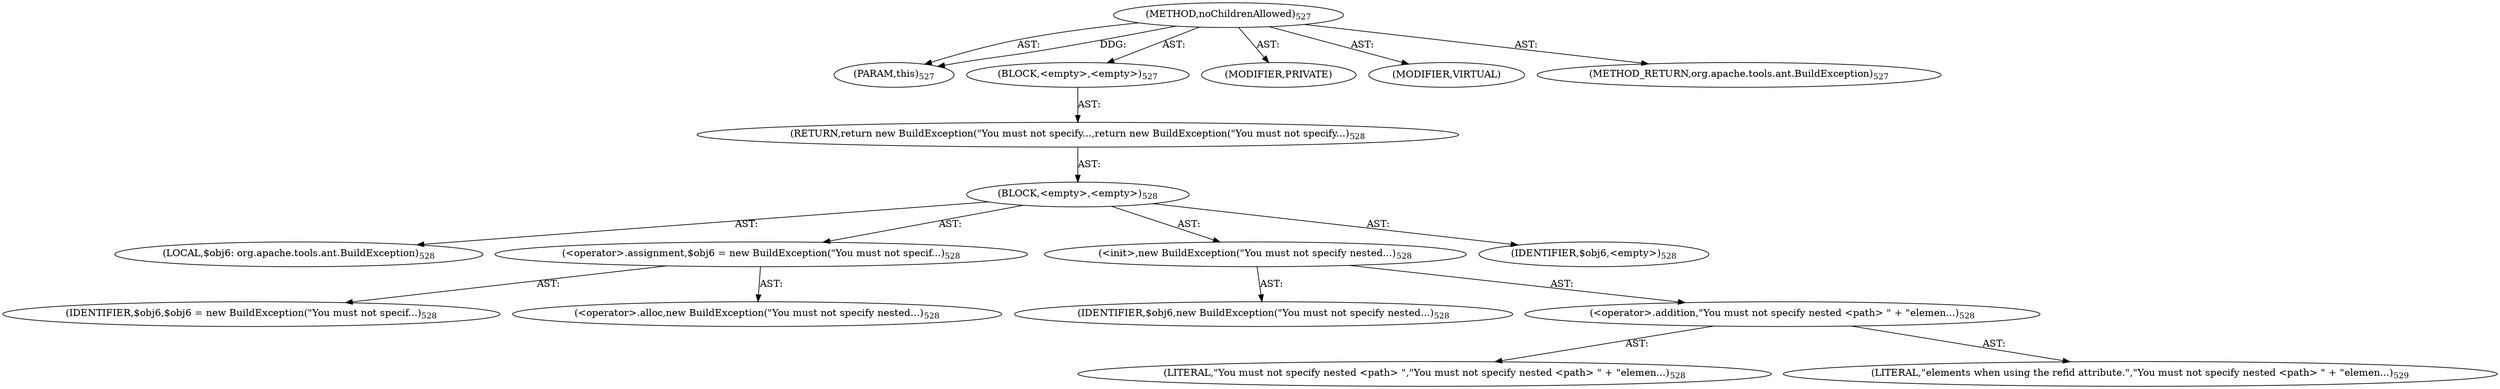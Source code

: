 digraph "noChildrenAllowed" {  
"111669149716" [label = <(METHOD,noChildrenAllowed)<SUB>527</SUB>> ]
"115964117024" [label = <(PARAM,this)<SUB>527</SUB>> ]
"25769803837" [label = <(BLOCK,&lt;empty&gt;,&lt;empty&gt;)<SUB>527</SUB>> ]
"146028888070" [label = <(RETURN,return new BuildException(&quot;You must not specify...,return new BuildException(&quot;You must not specify...)<SUB>528</SUB>> ]
"25769803838" [label = <(BLOCK,&lt;empty&gt;,&lt;empty&gt;)<SUB>528</SUB>> ]
"94489280544" [label = <(LOCAL,$obj6: org.apache.tools.ant.BuildException)<SUB>528</SUB>> ]
"30064771362" [label = <(&lt;operator&gt;.assignment,$obj6 = new BuildException(&quot;You must not specif...)<SUB>528</SUB>> ]
"68719476964" [label = <(IDENTIFIER,$obj6,$obj6 = new BuildException(&quot;You must not specif...)<SUB>528</SUB>> ]
"30064771363" [label = <(&lt;operator&gt;.alloc,new BuildException(&quot;You must not specify nested...)<SUB>528</SUB>> ]
"30064771364" [label = <(&lt;init&gt;,new BuildException(&quot;You must not specify nested...)<SUB>528</SUB>> ]
"68719476965" [label = <(IDENTIFIER,$obj6,new BuildException(&quot;You must not specify nested...)<SUB>528</SUB>> ]
"30064771365" [label = <(&lt;operator&gt;.addition,&quot;You must not specify nested &lt;path&gt; &quot; + &quot;elemen...)<SUB>528</SUB>> ]
"90194313275" [label = <(LITERAL,&quot;You must not specify nested &lt;path&gt; &quot;,&quot;You must not specify nested &lt;path&gt; &quot; + &quot;elemen...)<SUB>528</SUB>> ]
"90194313276" [label = <(LITERAL,&quot;elements when using the refid attribute.&quot;,&quot;You must not specify nested &lt;path&gt; &quot; + &quot;elemen...)<SUB>529</SUB>> ]
"68719476966" [label = <(IDENTIFIER,$obj6,&lt;empty&gt;)<SUB>528</SUB>> ]
"133143986230" [label = <(MODIFIER,PRIVATE)> ]
"133143986231" [label = <(MODIFIER,VIRTUAL)> ]
"128849018900" [label = <(METHOD_RETURN,org.apache.tools.ant.BuildException)<SUB>527</SUB>> ]
  "111669149716" -> "115964117024"  [ label = "AST: "] 
  "111669149716" -> "25769803837"  [ label = "AST: "] 
  "111669149716" -> "133143986230"  [ label = "AST: "] 
  "111669149716" -> "133143986231"  [ label = "AST: "] 
  "111669149716" -> "128849018900"  [ label = "AST: "] 
  "25769803837" -> "146028888070"  [ label = "AST: "] 
  "146028888070" -> "25769803838"  [ label = "AST: "] 
  "25769803838" -> "94489280544"  [ label = "AST: "] 
  "25769803838" -> "30064771362"  [ label = "AST: "] 
  "25769803838" -> "30064771364"  [ label = "AST: "] 
  "25769803838" -> "68719476966"  [ label = "AST: "] 
  "30064771362" -> "68719476964"  [ label = "AST: "] 
  "30064771362" -> "30064771363"  [ label = "AST: "] 
  "30064771364" -> "68719476965"  [ label = "AST: "] 
  "30064771364" -> "30064771365"  [ label = "AST: "] 
  "30064771365" -> "90194313275"  [ label = "AST: "] 
  "30064771365" -> "90194313276"  [ label = "AST: "] 
  "111669149716" -> "115964117024"  [ label = "DDG: "] 
}
